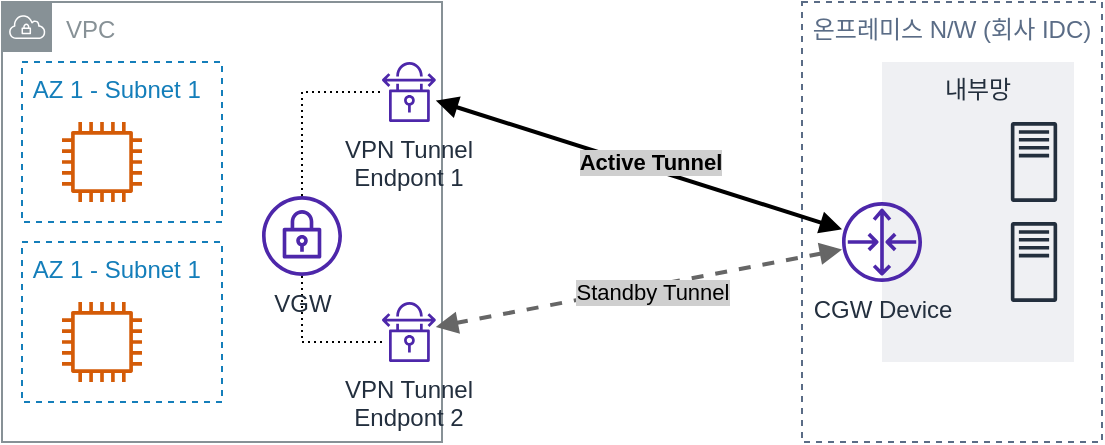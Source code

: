 <mxfile version="20.6.2" type="device"><diagram id="F-lhUoov-TFGrfpI5sBG" name="페이지-1"><mxGraphModel dx="847" dy="892" grid="1" gridSize="10" guides="1" tooltips="1" connect="1" arrows="1" fold="1" page="1" pageScale="1" pageWidth="827" pageHeight="1169" math="0" shadow="0"><root><mxCell id="0"/><mxCell id="1" parent="0"/><mxCell id="-yA9mTgffz30dAGwyrg5-2" value="온프레미스 N/W (회사 IDC)" style="fillColor=none;strokeColor=#5A6C86;dashed=1;verticalAlign=top;fontStyle=0;fontColor=#5A6C86;" parent="1" vertex="1"><mxGeometry x="480" y="110" width="150" height="220" as="geometry"/></mxCell><mxCell id="-yA9mTgffz30dAGwyrg5-4" value="내부망" style="fillColor=#EFF0F3;strokeColor=none;dashed=0;verticalAlign=top;fontStyle=0;fontColor=#232F3D;" parent="1" vertex="1"><mxGeometry x="520" y="140" width="96" height="150" as="geometry"/></mxCell><mxCell id="-yA9mTgffz30dAGwyrg5-5" value="" style="sketch=0;outlineConnect=0;fontColor=#232F3E;gradientColor=none;fillColor=#232F3D;strokeColor=none;dashed=0;verticalLabelPosition=bottom;verticalAlign=top;align=center;html=1;fontSize=12;fontStyle=0;pointerEvents=1;shape=mxgraph.aws4.traditional_server;" parent="1" vertex="1"><mxGeometry x="576" y="170" width="40" height="40" as="geometry"/></mxCell><mxCell id="-yA9mTgffz30dAGwyrg5-6" value="" style="sketch=0;outlineConnect=0;fontColor=#232F3E;gradientColor=none;fillColor=#232F3D;strokeColor=none;dashed=0;verticalLabelPosition=bottom;verticalAlign=top;align=center;html=1;fontSize=12;fontStyle=0;pointerEvents=1;shape=mxgraph.aws4.traditional_server;" parent="1" vertex="1"><mxGeometry x="576" y="220" width="40" height="40" as="geometry"/></mxCell><mxCell id="-yA9mTgffz30dAGwyrg5-7" value="VPC" style="sketch=0;outlineConnect=0;gradientColor=none;html=1;whiteSpace=wrap;fontSize=12;fontStyle=0;shape=mxgraph.aws4.group;grIcon=mxgraph.aws4.group_vpc;strokeColor=#879196;fillColor=none;verticalAlign=top;align=left;spacingLeft=30;fontColor=#879196;dashed=0;" parent="1" vertex="1"><mxGeometry x="80" y="110" width="220" height="220" as="geometry"/></mxCell><mxCell id="Zef0SZyq5glctJPaqIym-3" style="edgeStyle=orthogonalEdgeStyle;rounded=0;orthogonalLoop=1;jettySize=auto;html=1;endArrow=none;endFill=0;dashed=1;dashPattern=1 2;" edge="1" parent="1" source="-yA9mTgffz30dAGwyrg5-10" target="Zef0SZyq5glctJPaqIym-1"><mxGeometry relative="1" as="geometry"><Array as="points"><mxPoint x="230" y="155"/></Array></mxGeometry></mxCell><mxCell id="Zef0SZyq5glctJPaqIym-4" style="edgeStyle=orthogonalEdgeStyle;rounded=0;orthogonalLoop=1;jettySize=auto;html=1;dashed=1;dashPattern=1 2;endArrow=none;endFill=0;" edge="1" parent="1" source="-yA9mTgffz30dAGwyrg5-10" target="Zef0SZyq5glctJPaqIym-2"><mxGeometry relative="1" as="geometry"><Array as="points"><mxPoint x="230" y="280"/></Array></mxGeometry></mxCell><mxCell id="-yA9mTgffz30dAGwyrg5-10" value="VGW" style="sketch=0;outlineConnect=0;fontColor=#232F3E;gradientColor=none;fillColor=#4D27AA;strokeColor=none;dashed=0;verticalLabelPosition=bottom;verticalAlign=top;align=center;html=1;fontSize=12;fontStyle=0;aspect=fixed;pointerEvents=1;shape=mxgraph.aws4.vpn_gateway;" parent="1" vertex="1"><mxGeometry x="210" y="207" width="40" height="40" as="geometry"/></mxCell><mxCell id="-yA9mTgffz30dAGwyrg5-15" value=" AZ 1 - Subnet 1" style="fillColor=none;strokeColor=#147EBA;dashed=1;verticalAlign=top;fontStyle=0;fontColor=#147EBA;align=left;" parent="1" vertex="1"><mxGeometry x="90" y="140" width="100" height="80" as="geometry"/></mxCell><mxCell id="-yA9mTgffz30dAGwyrg5-16" value="" style="sketch=0;outlineConnect=0;fontColor=#232F3E;gradientColor=none;fillColor=#D45B07;strokeColor=none;dashed=0;verticalLabelPosition=bottom;verticalAlign=top;align=center;html=1;fontSize=12;fontStyle=0;aspect=fixed;pointerEvents=1;shape=mxgraph.aws4.instance2;" parent="1" vertex="1"><mxGeometry x="110" y="170" width="40" height="40" as="geometry"/></mxCell><mxCell id="-yA9mTgffz30dAGwyrg5-17" value=" AZ 1 - Subnet 1" style="fillColor=none;strokeColor=#147EBA;dashed=1;verticalAlign=top;fontStyle=0;fontColor=#147EBA;align=left;" parent="1" vertex="1"><mxGeometry x="90" y="230" width="100" height="80" as="geometry"/></mxCell><mxCell id="-yA9mTgffz30dAGwyrg5-18" value="" style="sketch=0;outlineConnect=0;fontColor=#232F3E;gradientColor=none;fillColor=#D45B07;strokeColor=none;dashed=0;verticalLabelPosition=bottom;verticalAlign=top;align=center;html=1;fontSize=12;fontStyle=0;aspect=fixed;pointerEvents=1;shape=mxgraph.aws4.instance2;" parent="1" vertex="1"><mxGeometry x="110" y="260" width="40" height="40" as="geometry"/></mxCell><mxCell id="-yA9mTgffz30dAGwyrg5-23" value="CGW Device" style="sketch=0;outlineConnect=0;fontColor=#232F3E;gradientColor=none;fillColor=#4D27AA;strokeColor=none;dashed=0;verticalLabelPosition=bottom;verticalAlign=top;align=center;html=1;fontSize=12;fontStyle=0;aspect=fixed;pointerEvents=1;shape=mxgraph.aws4.router;" parent="1" vertex="1"><mxGeometry x="500" y="210" width="40" height="40" as="geometry"/></mxCell><mxCell id="-yA9mTgffz30dAGwyrg5-27" value="" style="endArrow=block;startArrow=block;html=1;rounded=0;endFill=1;startFill=1;strokeWidth=2;" parent="1" source="Zef0SZyq5glctJPaqIym-1" target="-yA9mTgffz30dAGwyrg5-23" edge="1"><mxGeometry width="50" height="50" relative="1" as="geometry"><mxPoint x="390" y="420" as="sourcePoint"/><mxPoint x="440" y="370" as="targetPoint"/></mxGeometry></mxCell><mxCell id="-yA9mTgffz30dAGwyrg5-28" value="Active Tunnel" style="edgeLabel;html=1;align=center;verticalAlign=middle;resizable=0;points=[];labelBackgroundColor=#CFCFCF;fontStyle=1" parent="-yA9mTgffz30dAGwyrg5-27" vertex="1" connectable="0"><mxGeometry x="-0.178" y="4" relative="1" as="geometry"><mxPoint x="22" y="8" as="offset"/></mxGeometry></mxCell><mxCell id="-yA9mTgffz30dAGwyrg5-31" value="" style="endArrow=block;startArrow=block;html=1;rounded=0;strokeWidth=2;endFill=1;startFill=1;dashed=1;fillColor=#f5f5f5;strokeColor=#666666;" parent="1" source="Zef0SZyq5glctJPaqIym-2" target="-yA9mTgffz30dAGwyrg5-23" edge="1"><mxGeometry width="50" height="50" relative="1" as="geometry"><mxPoint x="272.759" y="265.247" as="sourcePoint"/><mxPoint x="440" y="370" as="targetPoint"/></mxGeometry></mxCell><mxCell id="-yA9mTgffz30dAGwyrg5-32" value="Standby Tunnel" style="edgeLabel;html=1;align=center;verticalAlign=middle;resizable=0;points=[];labelBackgroundColor=#CFCFCF;" parent="-yA9mTgffz30dAGwyrg5-31" vertex="1" connectable="0"><mxGeometry x="-0.227" y="1" relative="1" as="geometry"><mxPoint x="29" y="-2" as="offset"/></mxGeometry></mxCell><mxCell id="Zef0SZyq5glctJPaqIym-1" value="VPN Tunnel &lt;br&gt;Endpont 1" style="sketch=0;outlineConnect=0;fontColor=#232F3E;gradientColor=none;fillColor=#4D27AA;strokeColor=none;dashed=0;verticalLabelPosition=bottom;verticalAlign=top;align=center;html=1;fontSize=12;fontStyle=0;aspect=fixed;pointerEvents=1;shape=mxgraph.aws4.vpn_connection;" vertex="1" parent="1"><mxGeometry x="270.0" y="140" width="26.91" height="30" as="geometry"/></mxCell><mxCell id="Zef0SZyq5glctJPaqIym-2" value="VPN Tunnel &lt;br&gt;Endpont 2" style="sketch=0;outlineConnect=0;fontColor=#232F3E;gradientColor=none;fillColor=#4D27AA;strokeColor=none;dashed=0;verticalLabelPosition=bottom;verticalAlign=top;align=center;html=1;fontSize=12;fontStyle=0;aspect=fixed;pointerEvents=1;shape=mxgraph.aws4.vpn_connection;" vertex="1" parent="1"><mxGeometry x="270" y="260" width="26.91" height="30" as="geometry"/></mxCell></root></mxGraphModel></diagram></mxfile>